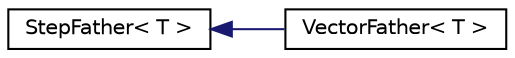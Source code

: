 digraph "Graphical Class Hierarchy"
{
 // LATEX_PDF_SIZE
  edge [fontname="Helvetica",fontsize="10",labelfontname="Helvetica",labelfontsize="10"];
  node [fontname="Helvetica",fontsize="10",shape=record];
  rankdir="LR";
  Node0 [label="StepFather\< T \>",height=0.2,width=0.4,color="black", fillcolor="white", style="filled",URL="$classStepFather.html",tooltip="Abstract base class for containers that support iteration."];
  Node0 -> Node1 [dir="back",color="midnightblue",fontsize="10",style="solid",fontname="Helvetica"];
  Node1 [label="VectorFather\< T \>",height=0.2,width=0.4,color="black", fillcolor="white", style="filled",URL="$classVectorFather.html",tooltip="Concrete container implementation using std::vector."];
}
